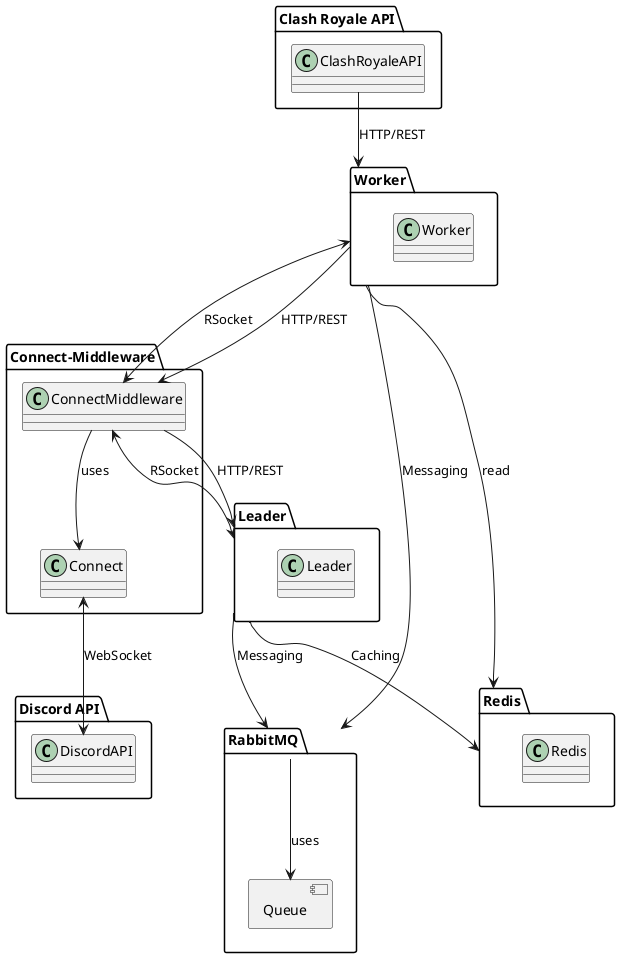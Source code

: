 @startuml
allowmixing

package "Clash Royale API" {
  class ClashRoyaleAPI
}

package "Connect-Middleware" {
  class Connect
  class ConnectMiddleware
}

package "Leader" {
  class Leader
}

package "Worker" {
  class Worker
}

package "Discord API" {
  class DiscordAPI
}

package "RabbitMQ" {
  component Queue
}

package "Redis" {
  class Redis
}

ClashRoyaleAPI --> Worker : HTTP/REST

Worker <--> ConnectMiddleware : RSocket
Worker --> ConnectMiddleware : HTTP/REST
Worker --> RabbitMQ : Messaging
Worker --> Redis : read

ConnectMiddleware <--> Leader : RSocket
ConnectMiddleware --> Leader : HTTP/REST
ConnectMiddleware --> Connect : uses

Leader --> RabbitMQ : Messaging
Leader --> Redis : Caching

Connect <--> DiscordAPI : WebSocket

RabbitMQ --> Queue : uses
@enduml
